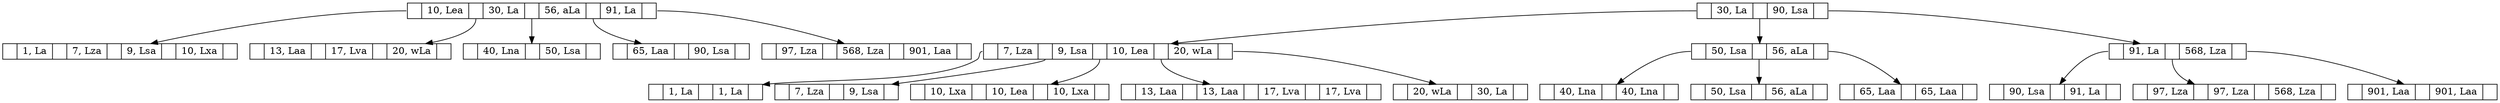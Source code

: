 digraph Btree{ 
  node[shape=record, width= 0.1, height= 0.1];
Nodo1533636792[label="<P0>|10, Lea|<P1>|30, La|<P2>|56, aLa|<P3>|91, La|<P4>"];
Nodo808983321[label="<P0>|1, La|<P1>|7, Lza|<P2>|9, Lsa|<P3>|10, Lxa|<P4>"];
Nodo1533636792:P0->Nodo808983321;
Nodo1921264535[label="<P0>|13, Laa|<P1>|17, Lva|<P2>|20, wLa|<P3>"];
Nodo1533636792:P1->Nodo1921264535;
Nodo1898625528[label="<P0>|40, Lna|<P1>|50, Lsa|<P2>"];
Nodo1533636792:P2->Nodo1898625528;
Nodo1641479125[label="<P0>|65, Laa|<P1>|90, Lsa|<P2>"];
Nodo1533636792:P3->Nodo1641479125;
Nodo289854501[label="<P0>|97, Lza|<P1>|568, Lza|<P2>|901, Laa|<P3>"];
Nodo1533636792:P4->Nodo289854501;
Nodo1981450619[label="<P0>|30, La|<P1>|90, Lsa|<P2>"];
Nodo1425238056[label="<P0>|7, Lza|<P1>|9, Lsa|<P2>|10, Lea|<P3>|20, wLa|<P4>"];
Nodo2089778669[label="<P0>|1, La|<P1>|1, La|<P2>"];
Nodo1425238056:P0->Nodo2089778669;
Nodo1339720193[label="<P0>|7, Lza|<P1>|9, Lsa|<P2>"];
Nodo1425238056:P1->Nodo1339720193;
Nodo1839827920[label="<P0>|10, Lxa|<P1>|10, Lea|<P2>|10, Lxa|<P3>"];
Nodo1425238056:P2->Nodo1839827920;
Nodo575937637[label="<P0>|13, Laa|<P1>|13, Laa|<P2>|17, Lva|<P3>|17, Lva|<P4>"];
Nodo1425238056:P3->Nodo575937637;
Nodo632516055[label="<P0>|20, wLa|<P1>|30, La|<P2>"];
Nodo1425238056:P4->Nodo632516055;
Nodo1981450619:P0->Nodo1425238056;
Nodo1055013354[label="<P0>|50, Lsa|<P1>|56, aLa|<P2>"];
Nodo523551469[label="<P0>|40, Lna|<P1>|40, Lna|<P2>"];
Nodo1055013354:P0->Nodo523551469;
Nodo486621786[label="<P0>|50, Lsa|<P1>|56, aLa|<P2>"];
Nodo1055013354:P1->Nodo486621786;
Nodo602036728[label="<P0>|65, Laa|<P1>|65, Laa|<P2>"];
Nodo1055013354:P2->Nodo602036728;
Nodo1981450619:P1->Nodo1055013354;
Nodo216008967[label="<P0>|91, La|<P1>|568, Lza|<P2>"];
Nodo897225180[label="<P0>|90, Lsa|<P1>|91, La|<P2>"];
Nodo216008967:P0->Nodo897225180;
Nodo587077307[label="<P0>|97, Lza|<P1>|97, Lza|<P2>|568, Lza|<P3>"];
Nodo216008967:P1->Nodo587077307;
Nodo325236357[label="<P0>|901, Laa|<P1>|901, Laa|<P2>"];
Nodo216008967:P2->Nodo325236357;
Nodo1981450619:P2->Nodo216008967;

}
